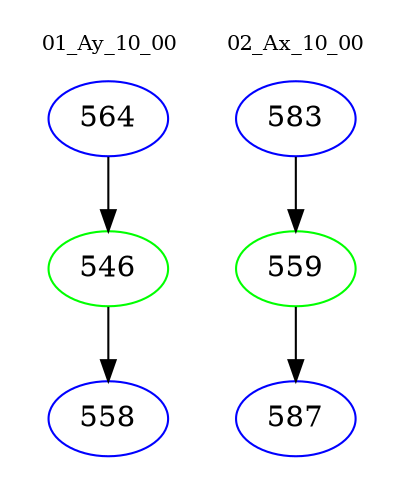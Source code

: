 digraph{
subgraph cluster_0 {
color = white
label = "01_Ay_10_00";
fontsize=10;
T0_564 [label="564", color="blue"]
T0_564 -> T0_546 [color="black"]
T0_546 [label="546", color="green"]
T0_546 -> T0_558 [color="black"]
T0_558 [label="558", color="blue"]
}
subgraph cluster_1 {
color = white
label = "02_Ax_10_00";
fontsize=10;
T1_583 [label="583", color="blue"]
T1_583 -> T1_559 [color="black"]
T1_559 [label="559", color="green"]
T1_559 -> T1_587 [color="black"]
T1_587 [label="587", color="blue"]
}
}
